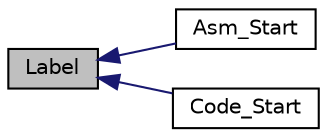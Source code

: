 digraph "Label"
{
  edge [fontname="Helvetica",fontsize="10",labelfontname="Helvetica",labelfontsize="10"];
  node [fontname="Helvetica",fontsize="10",shape=record];
  rankdir="LR";
  Node1 [label="Label",height=0.2,width=0.4,color="black", fillcolor="grey75", style="filled", fontcolor="black"];
  Node1 -> Node2 [dir="back",color="midnightblue",fontsize="10",style="solid",fontname="Helvetica"];
  Node2 [label="Asm_Start",height=0.2,width=0.4,color="black", fillcolor="white", style="filled",URL="$x86__64__any_8c.html#ac7bdb0538e4f03ec069405cf88f1de4f"];
  Node1 -> Node3 [dir="back",color="midnightblue",fontsize="10",style="solid",fontname="Helvetica"];
  Node3 [label="Code_Start",height=0.2,width=0.4,color="black", fillcolor="white", style="filled",URL="$x86__64__any_8c.html#a0c77cb830e2b388fcc1fb5322d5c3f13"];
}
